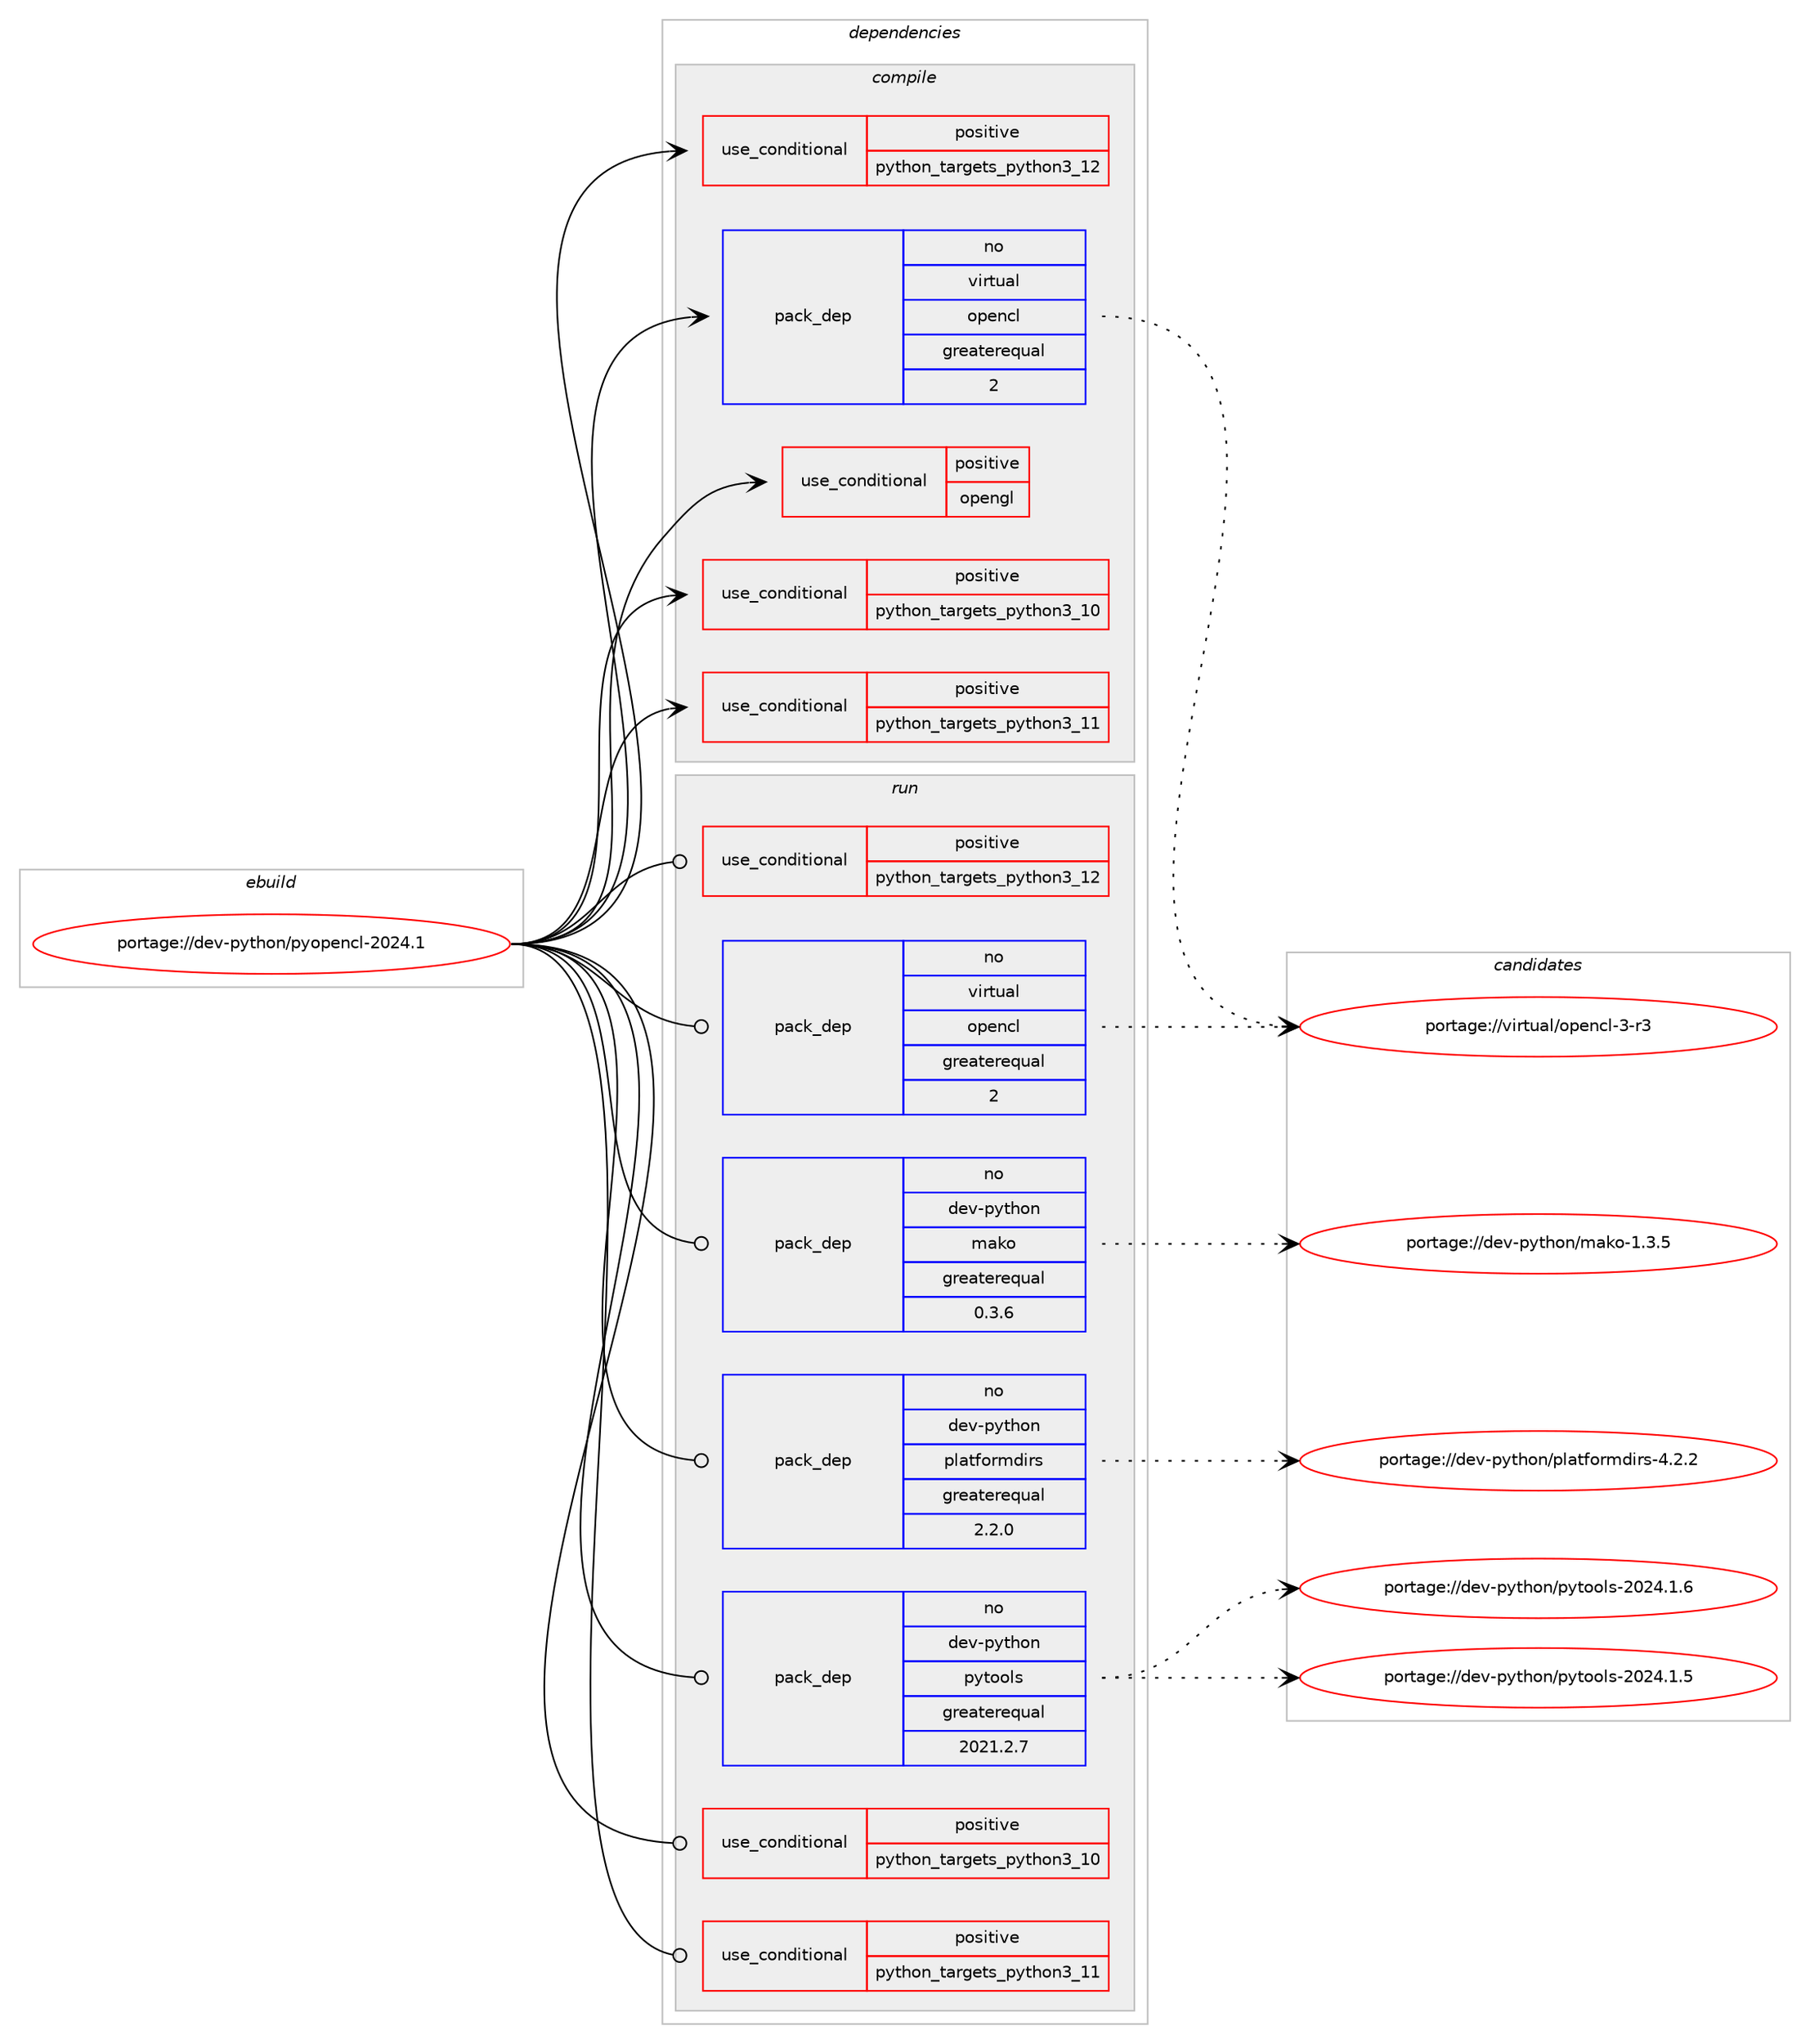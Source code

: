 digraph prolog {

# *************
# Graph options
# *************

newrank=true;
concentrate=true;
compound=true;
graph [rankdir=LR,fontname=Helvetica,fontsize=10,ranksep=1.5];#, ranksep=2.5, nodesep=0.2];
edge  [arrowhead=vee];
node  [fontname=Helvetica,fontsize=10];

# **********
# The ebuild
# **********

subgraph cluster_leftcol {
color=gray;
rank=same;
label=<<i>ebuild</i>>;
id [label="portage://dev-python/pyopencl-2024.1", color=red, width=4, href="../dev-python/pyopencl-2024.1.svg"];
}

# ****************
# The dependencies
# ****************

subgraph cluster_midcol {
color=gray;
label=<<i>dependencies</i>>;
subgraph cluster_compile {
fillcolor="#eeeeee";
style=filled;
label=<<i>compile</i>>;
subgraph cond36078 {
dependency78952 [label=<<TABLE BORDER="0" CELLBORDER="1" CELLSPACING="0" CELLPADDING="4"><TR><TD ROWSPAN="3" CELLPADDING="10">use_conditional</TD></TR><TR><TD>positive</TD></TR><TR><TD>opengl</TD></TR></TABLE>>, shape=none, color=red];
# *** BEGIN UNKNOWN DEPENDENCY TYPE (TODO) ***
# dependency78952 -> package_dependency(portage://dev-python/pyopencl-2024.1,install,no,media-libs,libglvnd,none,[,,],[],[])
# *** END UNKNOWN DEPENDENCY TYPE (TODO) ***

}
id:e -> dependency78952:w [weight=20,style="solid",arrowhead="vee"];
subgraph cond36079 {
dependency78953 [label=<<TABLE BORDER="0" CELLBORDER="1" CELLSPACING="0" CELLPADDING="4"><TR><TD ROWSPAN="3" CELLPADDING="10">use_conditional</TD></TR><TR><TD>positive</TD></TR><TR><TD>python_targets_python3_10</TD></TR></TABLE>>, shape=none, color=red];
# *** BEGIN UNKNOWN DEPENDENCY TYPE (TODO) ***
# dependency78953 -> package_dependency(portage://dev-python/pyopencl-2024.1,install,no,dev-lang,python,none,[,,],[slot(3.10)],[])
# *** END UNKNOWN DEPENDENCY TYPE (TODO) ***

}
id:e -> dependency78953:w [weight=20,style="solid",arrowhead="vee"];
subgraph cond36080 {
dependency78954 [label=<<TABLE BORDER="0" CELLBORDER="1" CELLSPACING="0" CELLPADDING="4"><TR><TD ROWSPAN="3" CELLPADDING="10">use_conditional</TD></TR><TR><TD>positive</TD></TR><TR><TD>python_targets_python3_11</TD></TR></TABLE>>, shape=none, color=red];
# *** BEGIN UNKNOWN DEPENDENCY TYPE (TODO) ***
# dependency78954 -> package_dependency(portage://dev-python/pyopencl-2024.1,install,no,dev-lang,python,none,[,,],[slot(3.11)],[])
# *** END UNKNOWN DEPENDENCY TYPE (TODO) ***

}
id:e -> dependency78954:w [weight=20,style="solid",arrowhead="vee"];
subgraph cond36081 {
dependency78955 [label=<<TABLE BORDER="0" CELLBORDER="1" CELLSPACING="0" CELLPADDING="4"><TR><TD ROWSPAN="3" CELLPADDING="10">use_conditional</TD></TR><TR><TD>positive</TD></TR><TR><TD>python_targets_python3_12</TD></TR></TABLE>>, shape=none, color=red];
# *** BEGIN UNKNOWN DEPENDENCY TYPE (TODO) ***
# dependency78955 -> package_dependency(portage://dev-python/pyopencl-2024.1,install,no,dev-lang,python,none,[,,],[slot(3.12)],[])
# *** END UNKNOWN DEPENDENCY TYPE (TODO) ***

}
id:e -> dependency78955:w [weight=20,style="solid",arrowhead="vee"];
subgraph pack41653 {
dependency78956 [label=<<TABLE BORDER="0" CELLBORDER="1" CELLSPACING="0" CELLPADDING="4" WIDTH="220"><TR><TD ROWSPAN="6" CELLPADDING="30">pack_dep</TD></TR><TR><TD WIDTH="110">no</TD></TR><TR><TD>virtual</TD></TR><TR><TD>opencl</TD></TR><TR><TD>greaterequal</TD></TR><TR><TD>2</TD></TR></TABLE>>, shape=none, color=blue];
}
id:e -> dependency78956:w [weight=20,style="solid",arrowhead="vee"];
}
subgraph cluster_compileandrun {
fillcolor="#eeeeee";
style=filled;
label=<<i>compile and run</i>>;
}
subgraph cluster_run {
fillcolor="#eeeeee";
style=filled;
label=<<i>run</i>>;
subgraph cond36082 {
dependency78957 [label=<<TABLE BORDER="0" CELLBORDER="1" CELLSPACING="0" CELLPADDING="4"><TR><TD ROWSPAN="3" CELLPADDING="10">use_conditional</TD></TR><TR><TD>positive</TD></TR><TR><TD>python_targets_python3_10</TD></TR></TABLE>>, shape=none, color=red];
# *** BEGIN UNKNOWN DEPENDENCY TYPE (TODO) ***
# dependency78957 -> package_dependency(portage://dev-python/pyopencl-2024.1,run,no,dev-lang,python,none,[,,],[slot(3.10)],[])
# *** END UNKNOWN DEPENDENCY TYPE (TODO) ***

}
id:e -> dependency78957:w [weight=20,style="solid",arrowhead="odot"];
subgraph cond36083 {
dependency78958 [label=<<TABLE BORDER="0" CELLBORDER="1" CELLSPACING="0" CELLPADDING="4"><TR><TD ROWSPAN="3" CELLPADDING="10">use_conditional</TD></TR><TR><TD>positive</TD></TR><TR><TD>python_targets_python3_11</TD></TR></TABLE>>, shape=none, color=red];
# *** BEGIN UNKNOWN DEPENDENCY TYPE (TODO) ***
# dependency78958 -> package_dependency(portage://dev-python/pyopencl-2024.1,run,no,dev-lang,python,none,[,,],[slot(3.11)],[])
# *** END UNKNOWN DEPENDENCY TYPE (TODO) ***

}
id:e -> dependency78958:w [weight=20,style="solid",arrowhead="odot"];
subgraph cond36084 {
dependency78959 [label=<<TABLE BORDER="0" CELLBORDER="1" CELLSPACING="0" CELLPADDING="4"><TR><TD ROWSPAN="3" CELLPADDING="10">use_conditional</TD></TR><TR><TD>positive</TD></TR><TR><TD>python_targets_python3_12</TD></TR></TABLE>>, shape=none, color=red];
# *** BEGIN UNKNOWN DEPENDENCY TYPE (TODO) ***
# dependency78959 -> package_dependency(portage://dev-python/pyopencl-2024.1,run,no,dev-lang,python,none,[,,],[slot(3.12)],[])
# *** END UNKNOWN DEPENDENCY TYPE (TODO) ***

}
id:e -> dependency78959:w [weight=20,style="solid",arrowhead="odot"];
subgraph pack41654 {
dependency78960 [label=<<TABLE BORDER="0" CELLBORDER="1" CELLSPACING="0" CELLPADDING="4" WIDTH="220"><TR><TD ROWSPAN="6" CELLPADDING="30">pack_dep</TD></TR><TR><TD WIDTH="110">no</TD></TR><TR><TD>dev-python</TD></TR><TR><TD>mako</TD></TR><TR><TD>greaterequal</TD></TR><TR><TD>0.3.6</TD></TR></TABLE>>, shape=none, color=blue];
}
id:e -> dependency78960:w [weight=20,style="solid",arrowhead="odot"];
# *** BEGIN UNKNOWN DEPENDENCY TYPE (TODO) ***
# id -> package_dependency(portage://dev-python/pyopencl-2024.1,run,no,dev-python,numpy,none,[,,],[],[use(optenable(python_targets_python3_10),negative),use(optenable(python_targets_python3_11),negative),use(optenable(python_targets_python3_12),negative)])
# *** END UNKNOWN DEPENDENCY TYPE (TODO) ***

subgraph pack41655 {
dependency78961 [label=<<TABLE BORDER="0" CELLBORDER="1" CELLSPACING="0" CELLPADDING="4" WIDTH="220"><TR><TD ROWSPAN="6" CELLPADDING="30">pack_dep</TD></TR><TR><TD WIDTH="110">no</TD></TR><TR><TD>dev-python</TD></TR><TR><TD>platformdirs</TD></TR><TR><TD>greaterequal</TD></TR><TR><TD>2.2.0</TD></TR></TABLE>>, shape=none, color=blue];
}
id:e -> dependency78961:w [weight=20,style="solid",arrowhead="odot"];
subgraph pack41656 {
dependency78962 [label=<<TABLE BORDER="0" CELLBORDER="1" CELLSPACING="0" CELLPADDING="4" WIDTH="220"><TR><TD ROWSPAN="6" CELLPADDING="30">pack_dep</TD></TR><TR><TD WIDTH="110">no</TD></TR><TR><TD>dev-python</TD></TR><TR><TD>pytools</TD></TR><TR><TD>greaterequal</TD></TR><TR><TD>2021.2.7</TD></TR></TABLE>>, shape=none, color=blue];
}
id:e -> dependency78962:w [weight=20,style="solid",arrowhead="odot"];
subgraph pack41657 {
dependency78963 [label=<<TABLE BORDER="0" CELLBORDER="1" CELLSPACING="0" CELLPADDING="4" WIDTH="220"><TR><TD ROWSPAN="6" CELLPADDING="30">pack_dep</TD></TR><TR><TD WIDTH="110">no</TD></TR><TR><TD>virtual</TD></TR><TR><TD>opencl</TD></TR><TR><TD>greaterequal</TD></TR><TR><TD>2</TD></TR></TABLE>>, shape=none, color=blue];
}
id:e -> dependency78963:w [weight=20,style="solid",arrowhead="odot"];
}
}

# **************
# The candidates
# **************

subgraph cluster_choices {
rank=same;
color=gray;
label=<<i>candidates</i>>;

subgraph choice41653 {
color=black;
nodesep=1;
choice11810511411611797108471111121011109910845514511451 [label="portage://virtual/opencl-3-r3", color=red, width=4,href="../virtual/opencl-3-r3.svg"];
dependency78956:e -> choice11810511411611797108471111121011109910845514511451:w [style=dotted,weight="100"];
}
subgraph choice41654 {
color=black;
nodesep=1;
choice100101118451121211161041111104710997107111454946514653 [label="portage://dev-python/mako-1.3.5", color=red, width=4,href="../dev-python/mako-1.3.5.svg"];
dependency78960:e -> choice100101118451121211161041111104710997107111454946514653:w [style=dotted,weight="100"];
}
subgraph choice41655 {
color=black;
nodesep=1;
choice100101118451121211161041111104711210897116102111114109100105114115455246504650 [label="portage://dev-python/platformdirs-4.2.2", color=red, width=4,href="../dev-python/platformdirs-4.2.2.svg"];
dependency78961:e -> choice100101118451121211161041111104711210897116102111114109100105114115455246504650:w [style=dotted,weight="100"];
}
subgraph choice41656 {
color=black;
nodesep=1;
choice1001011184511212111610411111047112121116111111108115455048505246494653 [label="portage://dev-python/pytools-2024.1.5", color=red, width=4,href="../dev-python/pytools-2024.1.5.svg"];
choice1001011184511212111610411111047112121116111111108115455048505246494654 [label="portage://dev-python/pytools-2024.1.6", color=red, width=4,href="../dev-python/pytools-2024.1.6.svg"];
dependency78962:e -> choice1001011184511212111610411111047112121116111111108115455048505246494653:w [style=dotted,weight="100"];
dependency78962:e -> choice1001011184511212111610411111047112121116111111108115455048505246494654:w [style=dotted,weight="100"];
}
subgraph choice41657 {
color=black;
nodesep=1;
choice11810511411611797108471111121011109910845514511451 [label="portage://virtual/opencl-3-r3", color=red, width=4,href="../virtual/opencl-3-r3.svg"];
dependency78963:e -> choice11810511411611797108471111121011109910845514511451:w [style=dotted,weight="100"];
}
}

}
